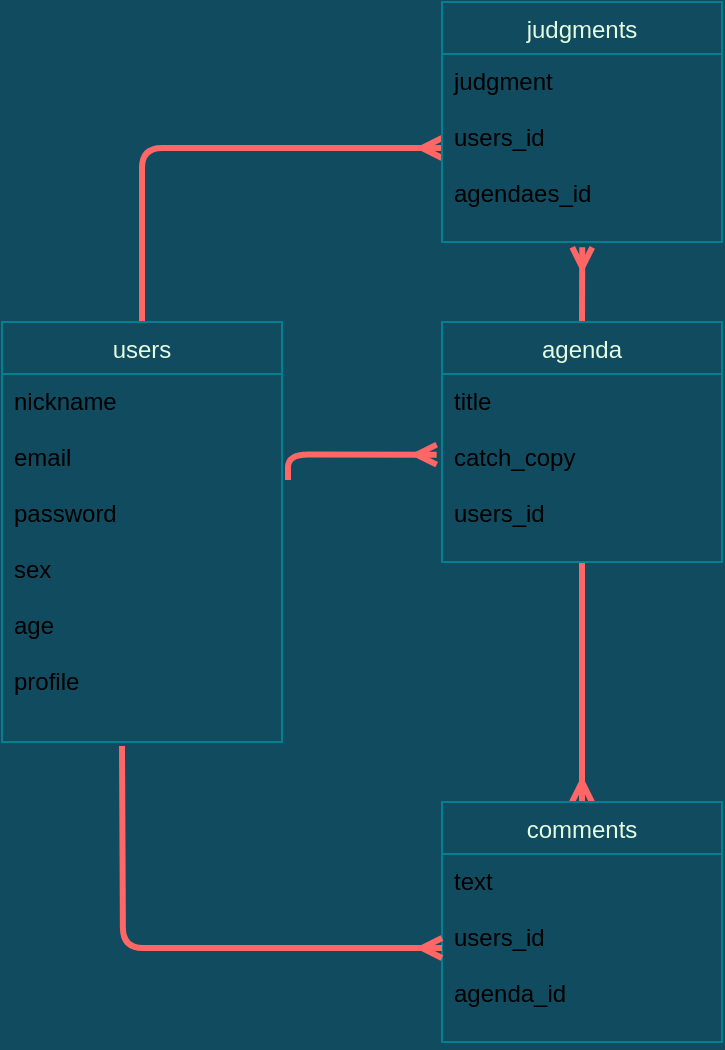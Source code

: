 <mxfile>
    <diagram id="uYpD-KcPHtFc09Yyhp_9" name="ページ1">
        <mxGraphModel dx="559" dy="529" grid="1" gridSize="10" guides="1" tooltips="1" connect="1" arrows="1" fold="1" page="1" pageScale="1" pageWidth="827" pageHeight="1169" background="#114B5F" math="0" shadow="0">
            <root>
                <mxCell id="0"/>
                <mxCell id="1" parent="0"/>
                <mxCell id="25" style="edgeStyle=orthogonalEdgeStyle;curved=0;rounded=1;sketch=0;orthogonalLoop=1;jettySize=auto;html=1;entryX=0;entryY=0.5;entryDx=0;entryDy=0;endArrow=ERmany;endFill=0;strokeColor=#FF6666;strokeWidth=3;fillColor=#F45B69;fontColor=#E4FDE1;" parent="1" source="2" target="13" edge="1">
                    <mxGeometry relative="1" as="geometry"/>
                </mxCell>
                <mxCell id="2" value="users" style="swimlane;fontStyle=0;childLayout=stackLayout;horizontal=1;startSize=26;fillColor=none;horizontalStack=0;resizeParent=1;resizeParentMax=0;resizeLast=0;collapsible=1;marginBottom=0;rounded=0;sketch=0;strokeColor=#028090;fontColor=#E4FDE1;" parent="1" vertex="1">
                    <mxGeometry x="140" y="320" width="140" height="210" as="geometry"/>
                </mxCell>
                <mxCell id="3" value="nickname&#10;&#10;email&#10;&#10;password&#10;&#10;sex&#10;&#10;age&#10;&#10;profile" style="text;strokeColor=none;fillColor=none;align=left;verticalAlign=top;spacingLeft=4;spacingRight=4;overflow=hidden;rotatable=0;points=[[0,0.5],[1,0.5]];portConstraint=eastwest;" parent="2" vertex="1">
                    <mxGeometry y="26" width="140" height="184" as="geometry"/>
                </mxCell>
                <mxCell id="23" style="edgeStyle=orthogonalEdgeStyle;curved=0;rounded=1;sketch=0;orthogonalLoop=1;jettySize=auto;html=1;entryX=0.5;entryY=0;entryDx=0;entryDy=0;endArrow=ERmany;endFill=0;strokeColor=#FF6666;strokeWidth=3;fillColor=#F45B69;fontColor=#E4FDE1;" parent="1" source="6" target="14" edge="1">
                    <mxGeometry relative="1" as="geometry"/>
                </mxCell>
                <mxCell id="26" style="edgeStyle=orthogonalEdgeStyle;rounded=0;orthogonalLoop=1;jettySize=auto;html=1;exitX=0.5;exitY=0;exitDx=0;exitDy=0;entryX=0.501;entryY=1.028;entryDx=0;entryDy=0;entryPerimeter=0;endArrow=ERmany;endFill=0;fillColor=#a20025;strokeWidth=3;strokeColor=#FF6666;" edge="1" parent="1" source="6" target="13">
                    <mxGeometry relative="1" as="geometry"/>
                </mxCell>
                <mxCell id="6" value="agenda" style="swimlane;fontStyle=0;childLayout=stackLayout;horizontal=1;startSize=26;fillColor=none;horizontalStack=0;resizeParent=1;resizeParentMax=0;resizeLast=0;collapsible=1;marginBottom=0;rounded=0;sketch=0;strokeColor=#028090;fontColor=#E4FDE1;" parent="1" vertex="1">
                    <mxGeometry x="360" y="320" width="140" height="120" as="geometry"/>
                </mxCell>
                <mxCell id="7" value="title&#10;&#10;catch_copy&#10;&#10;users_id" style="text;strokeColor=none;fillColor=none;align=left;verticalAlign=top;spacingLeft=4;spacingRight=4;overflow=hidden;rotatable=0;points=[[0,0.5],[1,0.5]];portConstraint=eastwest;" parent="6" vertex="1">
                    <mxGeometry y="26" width="140" height="94" as="geometry"/>
                </mxCell>
                <mxCell id="10" value="judgments" style="swimlane;fontStyle=0;childLayout=stackLayout;horizontal=1;startSize=26;fillColor=none;horizontalStack=0;resizeParent=1;resizeParentMax=0;resizeLast=0;collapsible=1;marginBottom=0;rounded=0;sketch=0;strokeColor=#028090;fontColor=#E4FDE1;" parent="1" vertex="1">
                    <mxGeometry x="360" y="160" width="140" height="120" as="geometry"/>
                </mxCell>
                <mxCell id="13" value="judgment&#10;&#10;users_id&#10;&#10;agendaes_id" style="text;strokeColor=none;fillColor=none;align=left;verticalAlign=top;spacingLeft=4;spacingRight=4;overflow=hidden;rotatable=0;points=[[0,0.5],[1,0.5]];portConstraint=eastwest;" parent="10" vertex="1">
                    <mxGeometry y="26" width="140" height="94" as="geometry"/>
                </mxCell>
                <mxCell id="14" value="comments" style="swimlane;fontStyle=0;childLayout=stackLayout;horizontal=1;startSize=26;fillColor=none;horizontalStack=0;resizeParent=1;resizeParentMax=0;resizeLast=0;collapsible=1;marginBottom=0;rounded=0;sketch=0;strokeColor=#028090;fontColor=#E4FDE1;" parent="1" vertex="1">
                    <mxGeometry x="360" y="560" width="140" height="120" as="geometry"/>
                </mxCell>
                <mxCell id="17" value="text&#10;&#10;users_id&#10;&#10;agenda_id&#10;" style="text;strokeColor=none;fillColor=none;align=left;verticalAlign=top;spacingLeft=4;spacingRight=4;overflow=hidden;rotatable=0;points=[[0,0.5],[1,0.5]];portConstraint=eastwest;" parent="14" vertex="1">
                    <mxGeometry y="26" width="140" height="94" as="geometry"/>
                </mxCell>
                <mxCell id="18" style="edgeStyle=orthogonalEdgeStyle;curved=0;rounded=1;sketch=0;orthogonalLoop=1;jettySize=auto;html=1;entryX=-0.019;entryY=0.429;entryDx=0;entryDy=0;entryPerimeter=0;fillColor=#a20025;fontColor=#E4FDE1;endArrow=ERmany;endFill=0;strokeWidth=3;strokeColor=#FF6666;" parent="1" target="7" edge="1">
                    <mxGeometry relative="1" as="geometry">
                        <mxPoint x="283" y="399" as="sourcePoint"/>
                        <Array as="points">
                            <mxPoint x="283" y="386"/>
                        </Array>
                    </mxGeometry>
                </mxCell>
                <mxCell id="20" style="edgeStyle=orthogonalEdgeStyle;curved=0;rounded=1;sketch=0;orthogonalLoop=1;jettySize=auto;html=1;entryX=0;entryY=0.5;entryDx=0;entryDy=0;endArrow=ERmany;endFill=0;strokeColor=#FF6666;strokeWidth=3;fillColor=#F45B69;fontColor=#E4FDE1;" parent="1" target="17" edge="1">
                    <mxGeometry relative="1" as="geometry">
                        <mxPoint x="200" y="532" as="sourcePoint"/>
                    </mxGeometry>
                </mxCell>
            </root>
        </mxGraphModel>
    </diagram>
</mxfile>